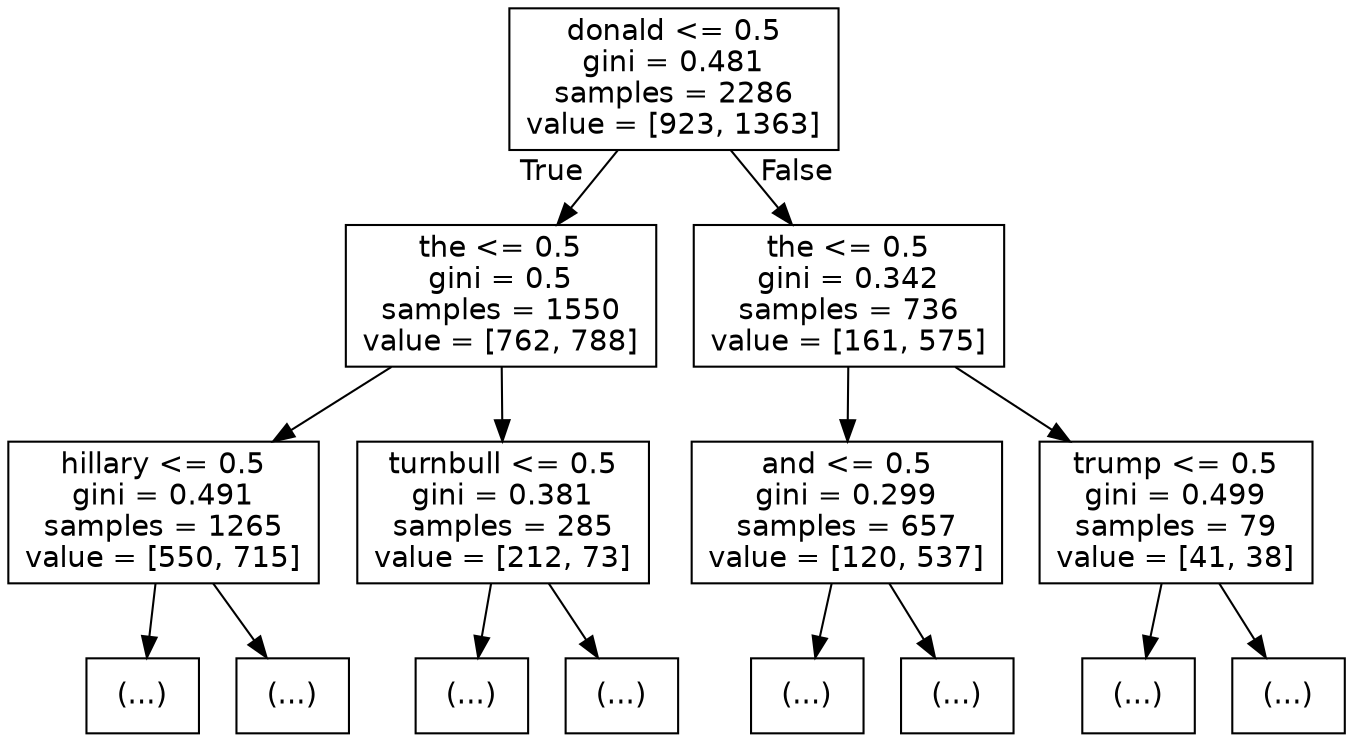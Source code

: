 digraph Tree {
node [shape=box, fontname="helvetica"] ;
edge [fontname="helvetica"] ;
0 [label="donald <= 0.5\ngini = 0.481\nsamples = 2286\nvalue = [923, 1363]"] ;
1 [label="the <= 0.5\ngini = 0.5\nsamples = 1550\nvalue = [762, 788]"] ;
0 -> 1 [labeldistance=2.5, labelangle=45, headlabel="True"] ;
2 [label="hillary <= 0.5\ngini = 0.491\nsamples = 1265\nvalue = [550, 715]"] ;
1 -> 2 ;
3 [label="(...)"] ;
2 -> 3 ;
74 [label="(...)"] ;
2 -> 74 ;
87 [label="turnbull <= 0.5\ngini = 0.381\nsamples = 285\nvalue = [212, 73]"] ;
1 -> 87 ;
88 [label="(...)"] ;
87 -> 88 ;
119 [label="(...)"] ;
87 -> 119 ;
120 [label="the <= 0.5\ngini = 0.342\nsamples = 736\nvalue = [161, 575]"] ;
0 -> 120 [labeldistance=2.5, labelangle=-45, headlabel="False"] ;
121 [label="and <= 0.5\ngini = 0.299\nsamples = 657\nvalue = [120, 537]"] ;
120 -> 121 ;
122 [label="(...)"] ;
121 -> 122 ;
185 [label="(...)"] ;
121 -> 185 ;
210 [label="trump <= 0.5\ngini = 0.499\nsamples = 79\nvalue = [41, 38]"] ;
120 -> 210 ;
211 [label="(...)"] ;
210 -> 211 ;
212 [label="(...)"] ;
210 -> 212 ;
}